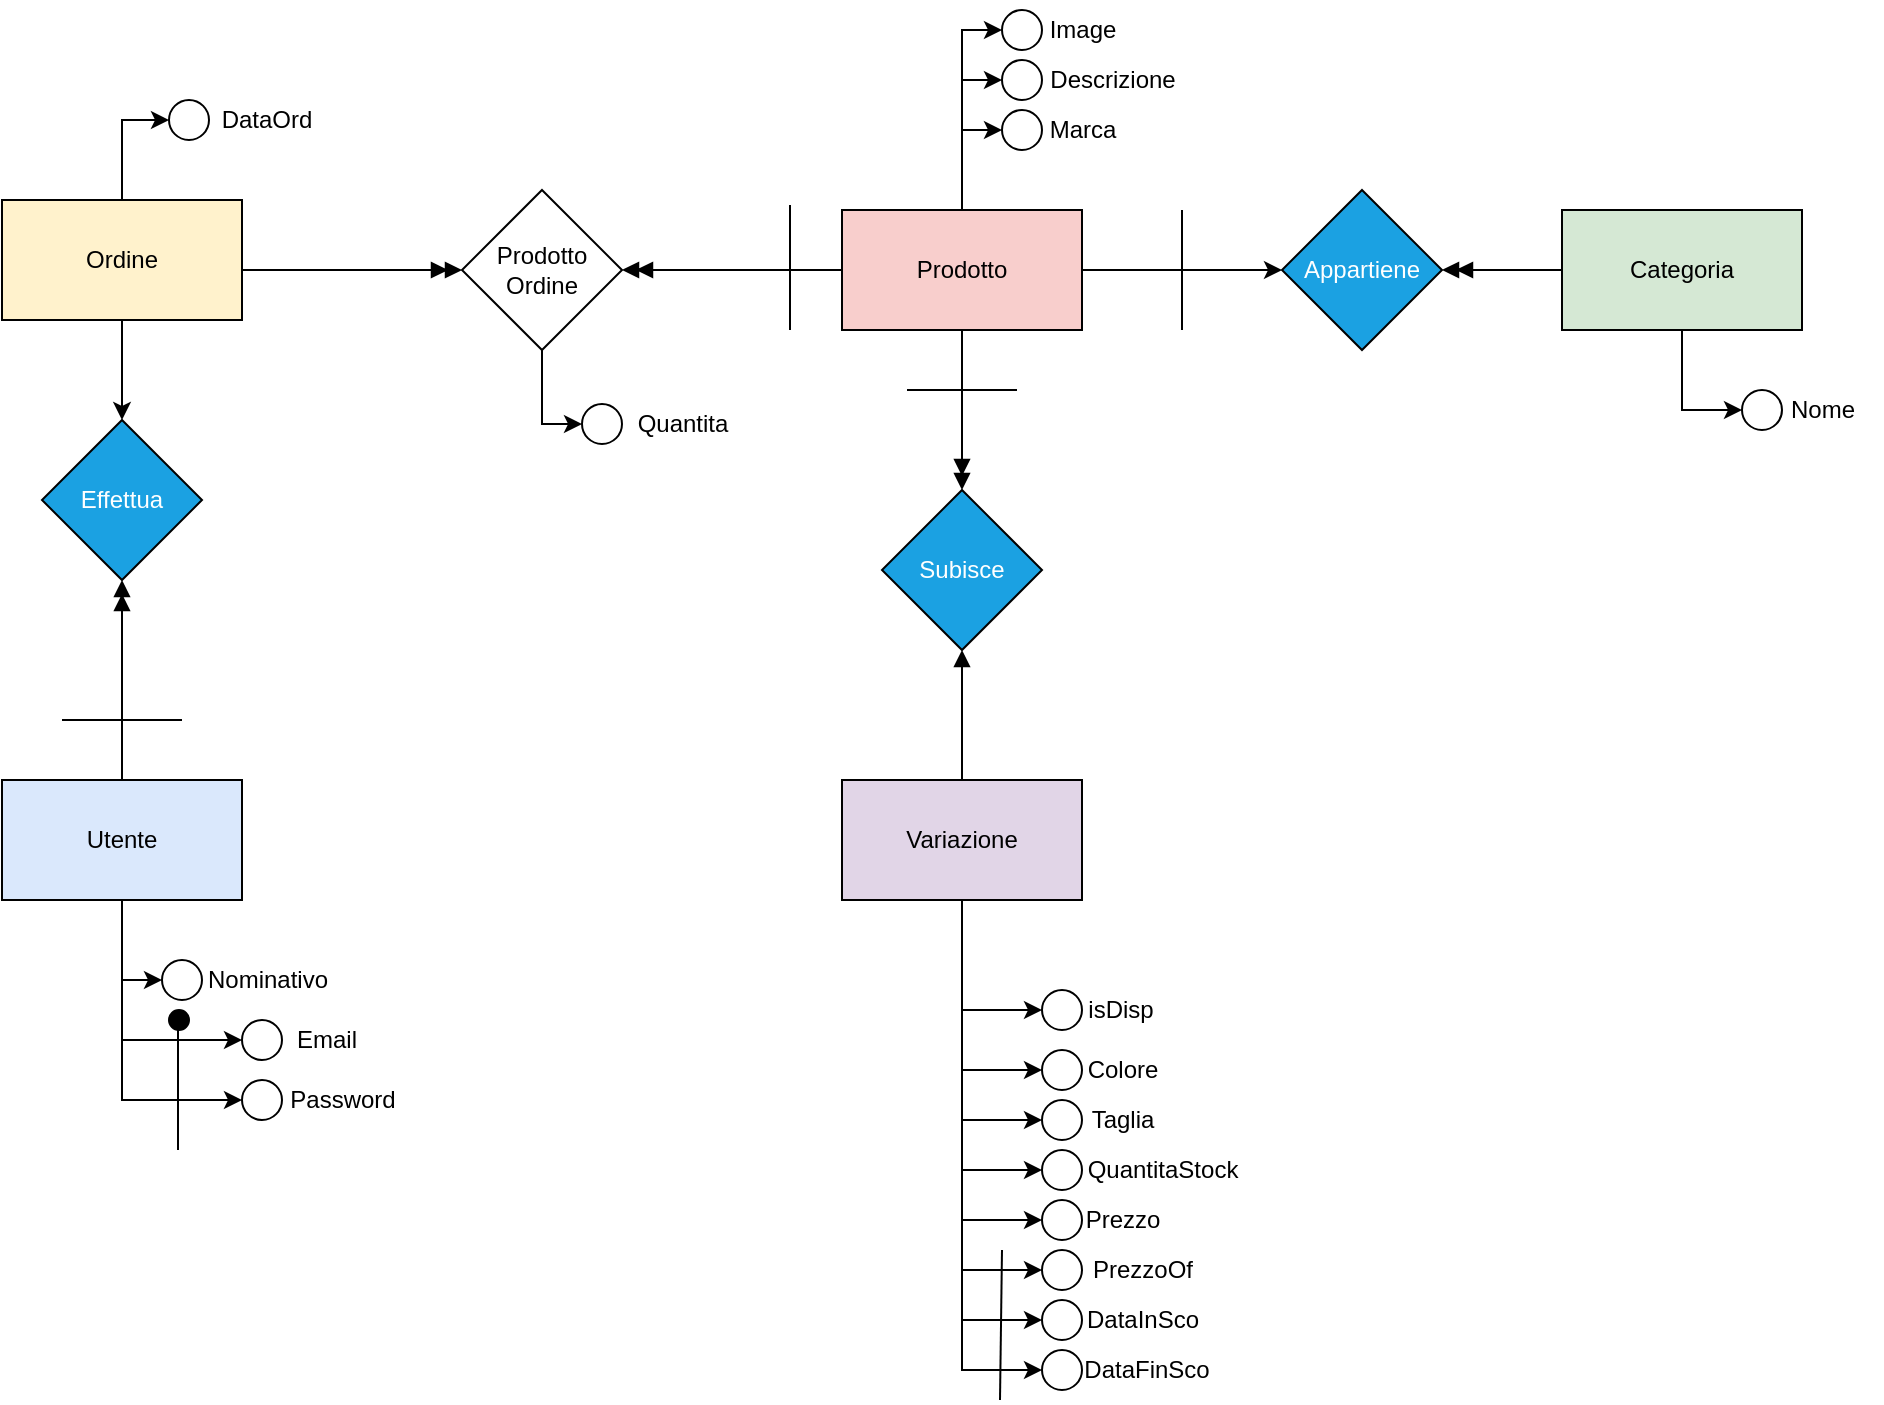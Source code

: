 <mxfile version="24.0.4" type="device">
  <diagram name="Pagina-1" id="ih3MYvaLbMjuydLUmffw">
    <mxGraphModel dx="1012" dy="614" grid="1" gridSize="10" guides="1" tooltips="1" connect="1" arrows="1" fold="1" page="1" pageScale="1" pageWidth="827" pageHeight="1169" math="0" shadow="0">
      <root>
        <mxCell id="0" />
        <mxCell id="1" parent="0" />
        <mxCell id="zrCdLSHMlBMFCDXcZO0a-9" value="" style="edgeStyle=orthogonalEdgeStyle;rounded=0;orthogonalLoop=1;jettySize=auto;html=1;endArrow=doubleBlock;endFill=1;" parent="1" source="zrCdLSHMlBMFCDXcZO0a-1" target="zrCdLSHMlBMFCDXcZO0a-8" edge="1">
          <mxGeometry relative="1" as="geometry">
            <Array as="points">
              <mxPoint x="70" y="425" />
              <mxPoint x="70" y="425" />
            </Array>
          </mxGeometry>
        </mxCell>
        <mxCell id="zrCdLSHMlBMFCDXcZO0a-39" style="edgeStyle=orthogonalEdgeStyle;rounded=0;orthogonalLoop=1;jettySize=auto;html=1;entryX=0;entryY=0.5;entryDx=0;entryDy=0;" parent="1" source="zrCdLSHMlBMFCDXcZO0a-1" target="zrCdLSHMlBMFCDXcZO0a-30" edge="1">
          <mxGeometry relative="1" as="geometry" />
        </mxCell>
        <mxCell id="zrCdLSHMlBMFCDXcZO0a-40" style="edgeStyle=orthogonalEdgeStyle;rounded=0;orthogonalLoop=1;jettySize=auto;html=1;entryX=0;entryY=0.5;entryDx=0;entryDy=0;" parent="1" source="zrCdLSHMlBMFCDXcZO0a-1" target="zrCdLSHMlBMFCDXcZO0a-34" edge="1">
          <mxGeometry relative="1" as="geometry" />
        </mxCell>
        <mxCell id="zrCdLSHMlBMFCDXcZO0a-111" style="edgeStyle=orthogonalEdgeStyle;rounded=0;orthogonalLoop=1;jettySize=auto;html=1;entryX=0;entryY=0.5;entryDx=0;entryDy=0;" parent="1" source="zrCdLSHMlBMFCDXcZO0a-1" target="zrCdLSHMlBMFCDXcZO0a-109" edge="1">
          <mxGeometry relative="1" as="geometry" />
        </mxCell>
        <mxCell id="zrCdLSHMlBMFCDXcZO0a-1" value="Utente" style="rounded=0;whiteSpace=wrap;html=1;fillColor=#dae8fc;strokeColor=#000000;" parent="1" vertex="1">
          <mxGeometry x="10" y="455" width="120" height="60" as="geometry" />
        </mxCell>
        <mxCell id="zrCdLSHMlBMFCDXcZO0a-19" style="edgeStyle=orthogonalEdgeStyle;rounded=0;orthogonalLoop=1;jettySize=auto;html=1;entryX=0.5;entryY=1;entryDx=0;entryDy=0;endArrow=block;endFill=1;" parent="1" source="zrCdLSHMlBMFCDXcZO0a-2" target="zrCdLSHMlBMFCDXcZO0a-12" edge="1">
          <mxGeometry relative="1" as="geometry" />
        </mxCell>
        <mxCell id="zrCdLSHMlBMFCDXcZO0a-46" style="edgeStyle=orthogonalEdgeStyle;rounded=0;orthogonalLoop=1;jettySize=auto;html=1;entryX=0;entryY=0.5;entryDx=0;entryDy=0;" parent="1" source="zrCdLSHMlBMFCDXcZO0a-2" target="zrCdLSHMlBMFCDXcZO0a-44" edge="1">
          <mxGeometry relative="1" as="geometry" />
        </mxCell>
        <mxCell id="zrCdLSHMlBMFCDXcZO0a-53" style="edgeStyle=orthogonalEdgeStyle;rounded=0;orthogonalLoop=1;jettySize=auto;html=1;entryX=0;entryY=0.5;entryDx=0;entryDy=0;" parent="1" source="zrCdLSHMlBMFCDXcZO0a-2" target="zrCdLSHMlBMFCDXcZO0a-47" edge="1">
          <mxGeometry relative="1" as="geometry" />
        </mxCell>
        <mxCell id="zrCdLSHMlBMFCDXcZO0a-54" style="edgeStyle=orthogonalEdgeStyle;rounded=0;orthogonalLoop=1;jettySize=auto;html=1;entryX=0;entryY=0.5;entryDx=0;entryDy=0;" parent="1" source="zrCdLSHMlBMFCDXcZO0a-2" target="zrCdLSHMlBMFCDXcZO0a-49" edge="1">
          <mxGeometry relative="1" as="geometry" />
        </mxCell>
        <mxCell id="zrCdLSHMlBMFCDXcZO0a-55" style="edgeStyle=orthogonalEdgeStyle;rounded=0;orthogonalLoop=1;jettySize=auto;html=1;entryX=0;entryY=0.5;entryDx=0;entryDy=0;" parent="1" source="zrCdLSHMlBMFCDXcZO0a-2" target="zrCdLSHMlBMFCDXcZO0a-51" edge="1">
          <mxGeometry relative="1" as="geometry" />
        </mxCell>
        <mxCell id="zrCdLSHMlBMFCDXcZO0a-64" style="edgeStyle=orthogonalEdgeStyle;rounded=0;orthogonalLoop=1;jettySize=auto;html=1;entryX=0;entryY=0.5;entryDx=0;entryDy=0;" parent="1" source="zrCdLSHMlBMFCDXcZO0a-2" target="zrCdLSHMlBMFCDXcZO0a-56" edge="1">
          <mxGeometry relative="1" as="geometry" />
        </mxCell>
        <mxCell id="zrCdLSHMlBMFCDXcZO0a-65" style="edgeStyle=orthogonalEdgeStyle;rounded=0;orthogonalLoop=1;jettySize=auto;html=1;entryX=0;entryY=0.5;entryDx=0;entryDy=0;" parent="1" source="zrCdLSHMlBMFCDXcZO0a-2" target="zrCdLSHMlBMFCDXcZO0a-58" edge="1">
          <mxGeometry relative="1" as="geometry" />
        </mxCell>
        <mxCell id="zrCdLSHMlBMFCDXcZO0a-67" style="edgeStyle=orthogonalEdgeStyle;rounded=0;orthogonalLoop=1;jettySize=auto;html=1;entryX=0;entryY=0.5;entryDx=0;entryDy=0;" parent="1" source="zrCdLSHMlBMFCDXcZO0a-2" target="zrCdLSHMlBMFCDXcZO0a-61" edge="1">
          <mxGeometry relative="1" as="geometry" />
        </mxCell>
        <mxCell id="zrCdLSHMlBMFCDXcZO0a-102" style="edgeStyle=orthogonalEdgeStyle;rounded=0;orthogonalLoop=1;jettySize=auto;html=1;" parent="1" source="zrCdLSHMlBMFCDXcZO0a-2" edge="1">
          <mxGeometry relative="1" as="geometry">
            <mxPoint x="530" y="570" as="targetPoint" />
            <Array as="points">
              <mxPoint x="490" y="570" />
              <mxPoint x="530" y="570" />
            </Array>
          </mxGeometry>
        </mxCell>
        <mxCell id="zrCdLSHMlBMFCDXcZO0a-2" value="Variazione" style="rounded=0;whiteSpace=wrap;html=1;fillColor=#e1d5e7;strokeColor=#000000;" parent="1" vertex="1">
          <mxGeometry x="430" y="455" width="120" height="60" as="geometry" />
        </mxCell>
        <mxCell id="zrCdLSHMlBMFCDXcZO0a-14" style="edgeStyle=orthogonalEdgeStyle;rounded=0;orthogonalLoop=1;jettySize=auto;html=1;entryX=0.5;entryY=0;entryDx=0;entryDy=0;endArrow=doubleBlock;endFill=1;" parent="1" source="zrCdLSHMlBMFCDXcZO0a-3" target="zrCdLSHMlBMFCDXcZO0a-12" edge="1">
          <mxGeometry relative="1" as="geometry" />
        </mxCell>
        <mxCell id="zrCdLSHMlBMFCDXcZO0a-17" style="edgeStyle=orthogonalEdgeStyle;rounded=0;orthogonalLoop=1;jettySize=auto;html=1;entryX=1;entryY=0.5;entryDx=0;entryDy=0;endArrow=doubleBlock;endFill=1;" parent="1" source="zrCdLSHMlBMFCDXcZO0a-3" target="zrCdLSHMlBMFCDXcZO0a-15" edge="1">
          <mxGeometry relative="1" as="geometry" />
        </mxCell>
        <mxCell id="zrCdLSHMlBMFCDXcZO0a-22" style="edgeStyle=orthogonalEdgeStyle;rounded=0;orthogonalLoop=1;jettySize=auto;html=1;entryX=0;entryY=0.5;entryDx=0;entryDy=0;" parent="1" source="zrCdLSHMlBMFCDXcZO0a-3" target="zrCdLSHMlBMFCDXcZO0a-20" edge="1">
          <mxGeometry relative="1" as="geometry" />
        </mxCell>
        <mxCell id="zrCdLSHMlBMFCDXcZO0a-26" style="edgeStyle=orthogonalEdgeStyle;rounded=0;orthogonalLoop=1;jettySize=auto;html=1;entryX=0;entryY=0.5;entryDx=0;entryDy=0;" parent="1" source="zrCdLSHMlBMFCDXcZO0a-3" target="zrCdLSHMlBMFCDXcZO0a-25" edge="1">
          <mxGeometry relative="1" as="geometry" />
        </mxCell>
        <mxCell id="zrCdLSHMlBMFCDXcZO0a-27" style="edgeStyle=orthogonalEdgeStyle;rounded=0;orthogonalLoop=1;jettySize=auto;html=1;entryX=0;entryY=0.5;entryDx=0;entryDy=0;" parent="1" source="zrCdLSHMlBMFCDXcZO0a-3" target="zrCdLSHMlBMFCDXcZO0a-96" edge="1">
          <mxGeometry relative="1" as="geometry">
            <mxPoint x="490" y="100" as="targetPoint" />
          </mxGeometry>
        </mxCell>
        <mxCell id="zrCdLSHMlBMFCDXcZO0a-100" style="edgeStyle=orthogonalEdgeStyle;rounded=0;orthogonalLoop=1;jettySize=auto;html=1;entryX=0;entryY=0.5;entryDx=0;entryDy=0;" parent="1" source="zrCdLSHMlBMFCDXcZO0a-3" target="zrCdLSHMlBMFCDXcZO0a-98" edge="1">
          <mxGeometry relative="1" as="geometry" />
        </mxCell>
        <mxCell id="zrCdLSHMlBMFCDXcZO0a-3" value="Prodotto" style="rounded=0;whiteSpace=wrap;html=1;fillColor=#f8cecc;strokeColor=#000000;" parent="1" vertex="1">
          <mxGeometry x="430" y="170" width="120" height="60" as="geometry" />
        </mxCell>
        <mxCell id="zrCdLSHMlBMFCDXcZO0a-21" value="" style="edgeStyle=orthogonalEdgeStyle;rounded=0;orthogonalLoop=1;jettySize=auto;html=1;endArrow=doubleBlock;endFill=1;" parent="1" source="zrCdLSHMlBMFCDXcZO0a-4" target="zrCdLSHMlBMFCDXcZO0a-20" edge="1">
          <mxGeometry relative="1" as="geometry" />
        </mxCell>
        <mxCell id="zrCdLSHMlBMFCDXcZO0a-43" style="edgeStyle=orthogonalEdgeStyle;rounded=0;orthogonalLoop=1;jettySize=auto;html=1;entryX=0;entryY=0.5;entryDx=0;entryDy=0;" parent="1" source="zrCdLSHMlBMFCDXcZO0a-4" target="zrCdLSHMlBMFCDXcZO0a-41" edge="1">
          <mxGeometry relative="1" as="geometry" />
        </mxCell>
        <mxCell id="zrCdLSHMlBMFCDXcZO0a-4" value="Categoria" style="rounded=0;whiteSpace=wrap;html=1;fillColor=#d5e8d4;strokeColor=#000000;" parent="1" vertex="1">
          <mxGeometry x="790" y="170" width="120" height="60" as="geometry" />
        </mxCell>
        <mxCell id="zrCdLSHMlBMFCDXcZO0a-10" style="edgeStyle=orthogonalEdgeStyle;rounded=0;orthogonalLoop=1;jettySize=auto;html=1;entryX=0.5;entryY=0;entryDx=0;entryDy=0;" parent="1" source="zrCdLSHMlBMFCDXcZO0a-5" target="zrCdLSHMlBMFCDXcZO0a-8" edge="1">
          <mxGeometry relative="1" as="geometry" />
        </mxCell>
        <mxCell id="zrCdLSHMlBMFCDXcZO0a-16" value="" style="edgeStyle=orthogonalEdgeStyle;rounded=0;orthogonalLoop=1;jettySize=auto;html=1;endArrow=doubleBlock;endFill=1;entryX=0;entryY=0.5;entryDx=0;entryDy=0;" parent="1" source="zrCdLSHMlBMFCDXcZO0a-5" target="zrCdLSHMlBMFCDXcZO0a-15" edge="1">
          <mxGeometry relative="1" as="geometry">
            <mxPoint x="210" y="195" as="targetPoint" />
            <Array as="points">
              <mxPoint x="160" y="200" />
              <mxPoint x="160" y="200" />
            </Array>
          </mxGeometry>
        </mxCell>
        <mxCell id="zrCdLSHMlBMFCDXcZO0a-76" style="edgeStyle=orthogonalEdgeStyle;rounded=0;orthogonalLoop=1;jettySize=auto;html=1;entryX=0;entryY=0.5;entryDx=0;entryDy=0;" parent="1" source="zrCdLSHMlBMFCDXcZO0a-5" target="zrCdLSHMlBMFCDXcZO0a-70" edge="1">
          <mxGeometry relative="1" as="geometry" />
        </mxCell>
        <mxCell id="zrCdLSHMlBMFCDXcZO0a-5" value="Ordine" style="rounded=0;whiteSpace=wrap;html=1;fillColor=#fff2cc;strokeColor=#000000;" parent="1" vertex="1">
          <mxGeometry x="10" y="165" width="120" height="60" as="geometry" />
        </mxCell>
        <mxCell id="zrCdLSHMlBMFCDXcZO0a-8" value="Effettua" style="rhombus;whiteSpace=wrap;html=1;rounded=0;fillColor=#1ba1e2;fontColor=#ffffff;strokeColor=#000000;" parent="1" vertex="1">
          <mxGeometry x="30" y="275" width="80" height="80" as="geometry" />
        </mxCell>
        <mxCell id="zrCdLSHMlBMFCDXcZO0a-11" value="" style="endArrow=none;html=1;rounded=0;" parent="1" edge="1">
          <mxGeometry width="50" height="50" relative="1" as="geometry">
            <mxPoint x="40" y="425" as="sourcePoint" />
            <mxPoint x="100" y="425" as="targetPoint" />
          </mxGeometry>
        </mxCell>
        <mxCell id="zrCdLSHMlBMFCDXcZO0a-12" value="Subisce" style="rhombus;whiteSpace=wrap;html=1;rounded=0;fillColor=#1ba1e2;fontColor=#ffffff;strokeColor=#000000;" parent="1" vertex="1">
          <mxGeometry x="450" y="310" width="80" height="80" as="geometry" />
        </mxCell>
        <mxCell id="zrCdLSHMlBMFCDXcZO0a-101" style="edgeStyle=orthogonalEdgeStyle;rounded=0;orthogonalLoop=1;jettySize=auto;html=1;entryX=0;entryY=0.5;entryDx=0;entryDy=0;" parent="1" source="zrCdLSHMlBMFCDXcZO0a-15" target="zrCdLSHMlBMFCDXcZO0a-94" edge="1">
          <mxGeometry relative="1" as="geometry" />
        </mxCell>
        <mxCell id="zrCdLSHMlBMFCDXcZO0a-15" value="Prodotto&lt;div&gt;Ordine&lt;/div&gt;" style="rhombus;whiteSpace=wrap;html=1;rounded=0;" parent="1" vertex="1">
          <mxGeometry x="240" y="160" width="80" height="80" as="geometry" />
        </mxCell>
        <mxCell id="zrCdLSHMlBMFCDXcZO0a-18" value="" style="endArrow=none;html=1;rounded=0;" parent="1" edge="1">
          <mxGeometry width="50" height="50" relative="1" as="geometry">
            <mxPoint x="404" y="230" as="sourcePoint" />
            <mxPoint x="404" y="167.5" as="targetPoint" />
          </mxGeometry>
        </mxCell>
        <mxCell id="zrCdLSHMlBMFCDXcZO0a-20" value="Appartiene" style="rhombus;whiteSpace=wrap;html=1;rounded=0;fillColor=#1ba1e2;fontColor=#ffffff;strokeColor=#000000;" parent="1" vertex="1">
          <mxGeometry x="650" y="160" width="80" height="80" as="geometry" />
        </mxCell>
        <mxCell id="zrCdLSHMlBMFCDXcZO0a-23" value="" style="endArrow=none;html=1;rounded=0;" parent="1" edge="1">
          <mxGeometry width="50" height="50" relative="1" as="geometry">
            <mxPoint x="462.5" y="260" as="sourcePoint" />
            <mxPoint x="517.5" y="260" as="targetPoint" />
          </mxGeometry>
        </mxCell>
        <mxCell id="zrCdLSHMlBMFCDXcZO0a-24" value="" style="endArrow=none;html=1;rounded=0;" parent="1" edge="1">
          <mxGeometry width="50" height="50" relative="1" as="geometry">
            <mxPoint x="600" y="230" as="sourcePoint" />
            <mxPoint x="600" y="170" as="targetPoint" />
          </mxGeometry>
        </mxCell>
        <mxCell id="zrCdLSHMlBMFCDXcZO0a-25" value="" style="ellipse;whiteSpace=wrap;html=1;aspect=fixed;" parent="1" vertex="1">
          <mxGeometry x="510" y="120" width="20" height="20" as="geometry" />
        </mxCell>
        <mxCell id="zrCdLSHMlBMFCDXcZO0a-29" value="Marca" style="text;html=1;align=center;verticalAlign=middle;resizable=0;points=[];autosize=1;strokeColor=none;fillColor=none;" parent="1" vertex="1">
          <mxGeometry x="520" y="115" width="60" height="30" as="geometry" />
        </mxCell>
        <mxCell id="zrCdLSHMlBMFCDXcZO0a-30" value="" style="ellipse;whiteSpace=wrap;html=1;aspect=fixed;" parent="1" vertex="1">
          <mxGeometry x="90" y="545" width="20" height="20" as="geometry" />
        </mxCell>
        <mxCell id="zrCdLSHMlBMFCDXcZO0a-33" value="Nominativo" style="text;html=1;align=center;verticalAlign=middle;whiteSpace=wrap;rounded=0;" parent="1" vertex="1">
          <mxGeometry x="113" y="540" width="60" height="30" as="geometry" />
        </mxCell>
        <mxCell id="zrCdLSHMlBMFCDXcZO0a-34" value="" style="ellipse;whiteSpace=wrap;html=1;aspect=fixed;fillColor=#FFFFFF;" parent="1" vertex="1">
          <mxGeometry x="130" y="575" width="20" height="20" as="geometry" />
        </mxCell>
        <mxCell id="zrCdLSHMlBMFCDXcZO0a-36" value="Email" style="text;html=1;align=center;verticalAlign=middle;resizable=0;points=[];autosize=1;strokeColor=none;fillColor=none;" parent="1" vertex="1">
          <mxGeometry x="146.5" y="570" width="50" height="30" as="geometry" />
        </mxCell>
        <mxCell id="zrCdLSHMlBMFCDXcZO0a-41" value="" style="ellipse;whiteSpace=wrap;html=1;aspect=fixed;" parent="1" vertex="1">
          <mxGeometry x="880" y="260" width="20" height="20" as="geometry" />
        </mxCell>
        <mxCell id="zrCdLSHMlBMFCDXcZO0a-42" value="Nome" style="text;html=1;align=center;verticalAlign=middle;resizable=0;points=[];autosize=1;strokeColor=none;fillColor=none;" parent="1" vertex="1">
          <mxGeometry x="890" y="255" width="60" height="30" as="geometry" />
        </mxCell>
        <mxCell id="zrCdLSHMlBMFCDXcZO0a-44" value="" style="ellipse;whiteSpace=wrap;html=1;aspect=fixed;" parent="1" vertex="1">
          <mxGeometry x="530" y="590" width="20" height="20" as="geometry" />
        </mxCell>
        <mxCell id="zrCdLSHMlBMFCDXcZO0a-45" value="Colore" style="text;html=1;align=center;verticalAlign=middle;resizable=0;points=[];autosize=1;strokeColor=none;fillColor=none;" parent="1" vertex="1">
          <mxGeometry x="540" y="585" width="60" height="30" as="geometry" />
        </mxCell>
        <mxCell id="zrCdLSHMlBMFCDXcZO0a-47" value="" style="ellipse;whiteSpace=wrap;html=1;aspect=fixed;" parent="1" vertex="1">
          <mxGeometry x="530" y="615" width="20" height="20" as="geometry" />
        </mxCell>
        <mxCell id="zrCdLSHMlBMFCDXcZO0a-48" value="Taglia" style="text;html=1;align=center;verticalAlign=middle;resizable=0;points=[];autosize=1;strokeColor=none;fillColor=none;" parent="1" vertex="1">
          <mxGeometry x="545" y="610" width="50" height="30" as="geometry" />
        </mxCell>
        <mxCell id="zrCdLSHMlBMFCDXcZO0a-49" value="" style="ellipse;whiteSpace=wrap;html=1;aspect=fixed;" parent="1" vertex="1">
          <mxGeometry x="530" y="640" width="20" height="20" as="geometry" />
        </mxCell>
        <mxCell id="zrCdLSHMlBMFCDXcZO0a-50" value="QuantitaStock" style="text;html=1;align=center;verticalAlign=middle;resizable=0;points=[];autosize=1;strokeColor=none;fillColor=none;" parent="1" vertex="1">
          <mxGeometry x="540" y="635" width="100" height="30" as="geometry" />
        </mxCell>
        <mxCell id="zrCdLSHMlBMFCDXcZO0a-51" value="" style="ellipse;whiteSpace=wrap;html=1;aspect=fixed;" parent="1" vertex="1">
          <mxGeometry x="530" y="665" width="20" height="20" as="geometry" />
        </mxCell>
        <mxCell id="zrCdLSHMlBMFCDXcZO0a-52" value="Prezzo" style="text;html=1;align=center;verticalAlign=middle;resizable=0;points=[];autosize=1;strokeColor=none;fillColor=none;" parent="1" vertex="1">
          <mxGeometry x="540" y="660" width="60" height="30" as="geometry" />
        </mxCell>
        <mxCell id="zrCdLSHMlBMFCDXcZO0a-56" value="" style="ellipse;whiteSpace=wrap;html=1;aspect=fixed;" parent="1" vertex="1">
          <mxGeometry x="530" y="690" width="20" height="20" as="geometry" />
        </mxCell>
        <mxCell id="zrCdLSHMlBMFCDXcZO0a-57" value="PrezzoOf" style="text;html=1;align=center;verticalAlign=middle;resizable=0;points=[];autosize=1;strokeColor=none;fillColor=none;" parent="1" vertex="1">
          <mxGeometry x="545" y="685" width="70" height="30" as="geometry" />
        </mxCell>
        <mxCell id="zrCdLSHMlBMFCDXcZO0a-58" value="" style="ellipse;whiteSpace=wrap;html=1;aspect=fixed;" parent="1" vertex="1">
          <mxGeometry x="530" y="715" width="20" height="20" as="geometry" />
        </mxCell>
        <mxCell id="zrCdLSHMlBMFCDXcZO0a-59" value="DataInSco" style="text;html=1;align=center;verticalAlign=middle;resizable=0;points=[];autosize=1;strokeColor=none;fillColor=none;" parent="1" vertex="1">
          <mxGeometry x="540" y="710" width="80" height="30" as="geometry" />
        </mxCell>
        <mxCell id="zrCdLSHMlBMFCDXcZO0a-61" value="" style="ellipse;whiteSpace=wrap;html=1;aspect=fixed;" parent="1" vertex="1">
          <mxGeometry x="530" y="740" width="20" height="20" as="geometry" />
        </mxCell>
        <mxCell id="zrCdLSHMlBMFCDXcZO0a-66" value="DataFinSco" style="text;html=1;align=center;verticalAlign=middle;resizable=0;points=[];autosize=1;strokeColor=none;fillColor=none;" parent="1" vertex="1">
          <mxGeometry x="537" y="735" width="90" height="30" as="geometry" />
        </mxCell>
        <mxCell id="zrCdLSHMlBMFCDXcZO0a-69" value="" style="endArrow=none;html=1;rounded=0;" parent="1" edge="1">
          <mxGeometry width="50" height="50" relative="1" as="geometry">
            <mxPoint x="509" y="765" as="sourcePoint" />
            <mxPoint x="510" y="690" as="targetPoint" />
          </mxGeometry>
        </mxCell>
        <mxCell id="zrCdLSHMlBMFCDXcZO0a-70" value="" style="ellipse;whiteSpace=wrap;html=1;aspect=fixed;" parent="1" vertex="1">
          <mxGeometry x="93.5" y="115" width="20" height="20" as="geometry" />
        </mxCell>
        <mxCell id="zrCdLSHMlBMFCDXcZO0a-71" value="DataOrd" style="text;html=1;align=center;verticalAlign=middle;resizable=0;points=[];autosize=1;strokeColor=none;fillColor=none;" parent="1" vertex="1">
          <mxGeometry x="106.5" y="110" width="70" height="30" as="geometry" />
        </mxCell>
        <mxCell id="zrCdLSHMlBMFCDXcZO0a-94" value="" style="ellipse;whiteSpace=wrap;html=1;aspect=fixed;" parent="1" vertex="1">
          <mxGeometry x="300" y="267" width="20" height="20" as="geometry" />
        </mxCell>
        <mxCell id="zrCdLSHMlBMFCDXcZO0a-95" value="Quantita" style="text;html=1;align=center;verticalAlign=middle;resizable=0;points=[];autosize=1;strokeColor=none;fillColor=none;" parent="1" vertex="1">
          <mxGeometry x="315" y="262" width="70" height="30" as="geometry" />
        </mxCell>
        <mxCell id="zrCdLSHMlBMFCDXcZO0a-96" value="" style="ellipse;whiteSpace=wrap;html=1;aspect=fixed;" parent="1" vertex="1">
          <mxGeometry x="510" y="95" width="20" height="20" as="geometry" />
        </mxCell>
        <mxCell id="zrCdLSHMlBMFCDXcZO0a-97" value="Descrizione" style="text;html=1;align=center;verticalAlign=middle;resizable=0;points=[];autosize=1;strokeColor=none;fillColor=none;" parent="1" vertex="1">
          <mxGeometry x="520" y="90" width="90" height="30" as="geometry" />
        </mxCell>
        <mxCell id="zrCdLSHMlBMFCDXcZO0a-98" value="" style="ellipse;whiteSpace=wrap;html=1;aspect=fixed;" parent="1" vertex="1">
          <mxGeometry x="510" y="70" width="20" height="20" as="geometry" />
        </mxCell>
        <mxCell id="zrCdLSHMlBMFCDXcZO0a-99" value="Image" style="text;html=1;align=center;verticalAlign=middle;resizable=0;points=[];autosize=1;strokeColor=none;fillColor=none;" parent="1" vertex="1">
          <mxGeometry x="520" y="65" width="60" height="30" as="geometry" />
        </mxCell>
        <mxCell id="zrCdLSHMlBMFCDXcZO0a-103" value="" style="ellipse;whiteSpace=wrap;html=1;aspect=fixed;" parent="1" vertex="1">
          <mxGeometry x="530" y="560" width="20" height="20" as="geometry" />
        </mxCell>
        <mxCell id="zrCdLSHMlBMFCDXcZO0a-108" value="isDisp" style="text;html=1;align=center;verticalAlign=middle;resizable=0;points=[];autosize=1;strokeColor=none;fillColor=none;" parent="1" vertex="1">
          <mxGeometry x="539" y="555" width="60" height="30" as="geometry" />
        </mxCell>
        <mxCell id="zrCdLSHMlBMFCDXcZO0a-109" value="" style="ellipse;whiteSpace=wrap;html=1;aspect=fixed;fillColor=#FFFFFF;" parent="1" vertex="1">
          <mxGeometry x="130" y="605" width="20" height="20" as="geometry" />
        </mxCell>
        <mxCell id="zrCdLSHMlBMFCDXcZO0a-110" value="Password" style="text;html=1;align=center;verticalAlign=middle;resizable=0;points=[];autosize=1;strokeColor=none;fillColor=none;" parent="1" vertex="1">
          <mxGeometry x="140" y="600" width="80" height="30" as="geometry" />
        </mxCell>
        <mxCell id="zrCdLSHMlBMFCDXcZO0a-114" value="" style="endArrow=none;html=1;rounded=0;" parent="1" edge="1">
          <mxGeometry width="50" height="50" relative="1" as="geometry">
            <mxPoint x="98" y="640" as="sourcePoint" />
            <mxPoint x="98" y="580" as="targetPoint" />
          </mxGeometry>
        </mxCell>
        <mxCell id="zrCdLSHMlBMFCDXcZO0a-115" value="" style="ellipse;whiteSpace=wrap;html=1;aspect=fixed;fillColor=#000000;" parent="1" vertex="1">
          <mxGeometry x="93.5" y="570" width="10" height="10" as="geometry" />
        </mxCell>
      </root>
    </mxGraphModel>
  </diagram>
</mxfile>
